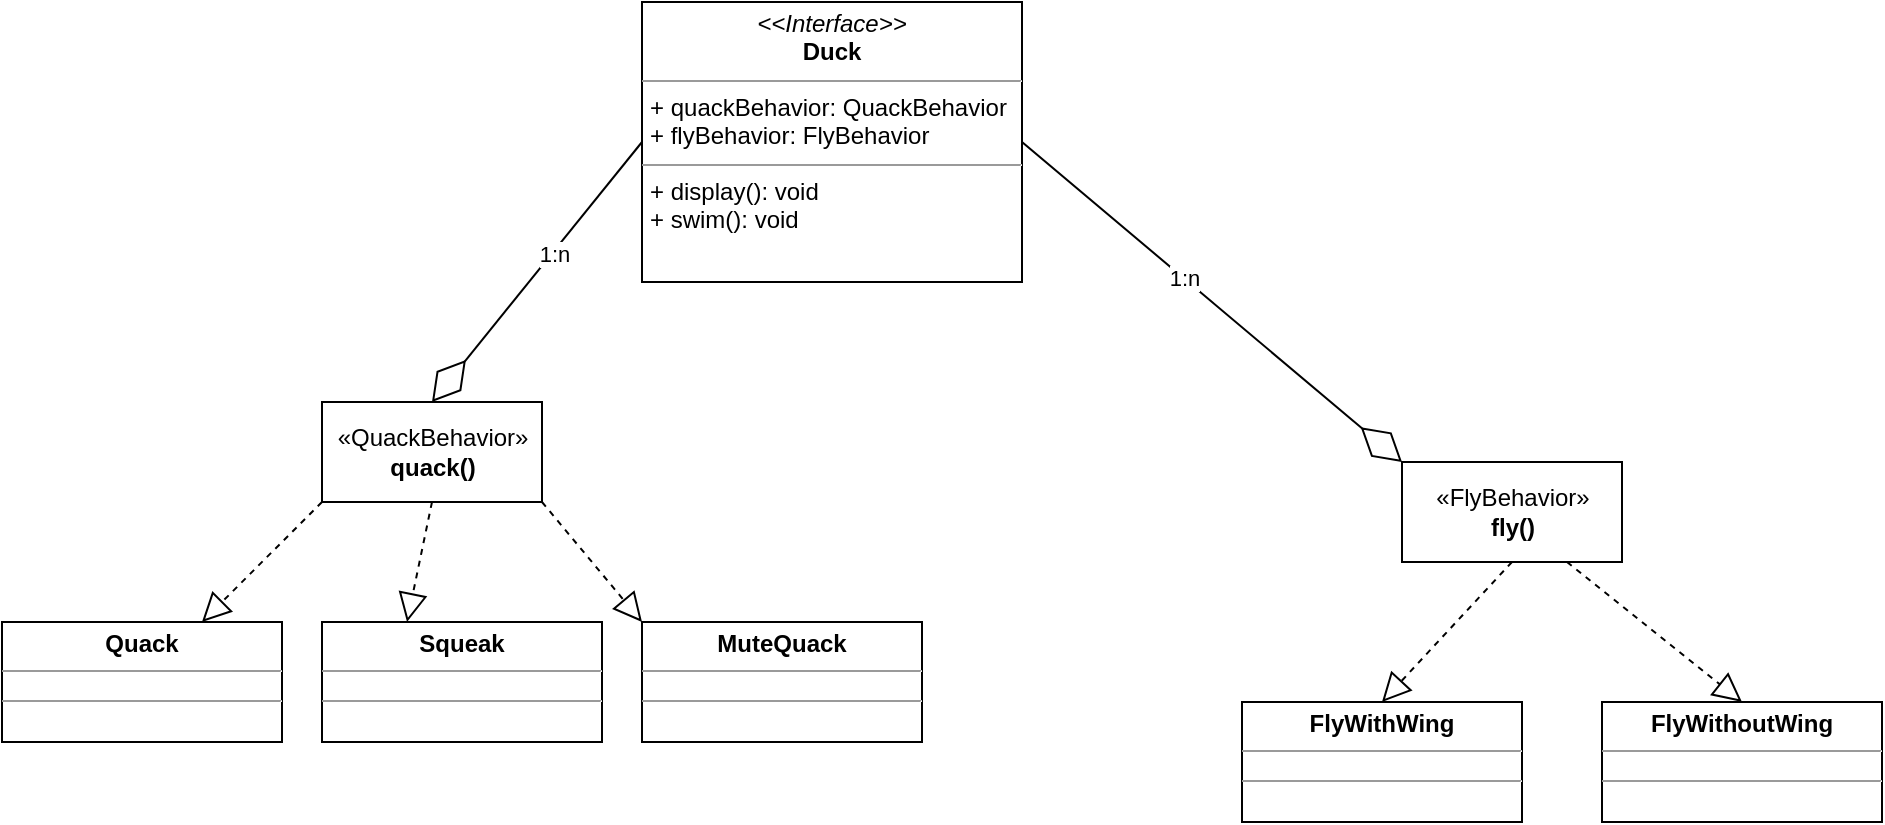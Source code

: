 <mxfile version="20.2.3" type="github"><diagram id="icUPr85gVULtw-Xcq88j" name="Page-1"><mxGraphModel dx="1888" dy="1647" grid="1" gridSize="10" guides="1" tooltips="1" connect="1" arrows="1" fold="1" page="1" pageScale="1" pageWidth="850" pageHeight="1100" math="0" shadow="0"><root><mxCell id="0"/><mxCell id="1" parent="0"/><mxCell id="CmULtkXq3946uS_v6fGJ-1" value="«FlyBehavior»&lt;br&gt;&lt;b&gt;fly()&lt;/b&gt;" style="html=1;" vertex="1" parent="1"><mxGeometry x="620" y="40" width="110" height="50" as="geometry"/></mxCell><mxCell id="CmULtkXq3946uS_v6fGJ-8" value="" style="endArrow=block;dashed=1;endFill=0;endSize=12;html=1;rounded=0;exitX=0.5;exitY=1;exitDx=0;exitDy=0;entryX=0.5;entryY=0;entryDx=0;entryDy=0;" edge="1" parent="1" source="CmULtkXq3946uS_v6fGJ-1" target="CmULtkXq3946uS_v6fGJ-9"><mxGeometry width="160" relative="1" as="geometry"><mxPoint x="340" y="280" as="sourcePoint"/><mxPoint x="440" y="160" as="targetPoint"/></mxGeometry></mxCell><mxCell id="CmULtkXq3946uS_v6fGJ-9" value="&lt;p style=&quot;margin:0px;margin-top:4px;text-align:center;&quot;&gt;&lt;b&gt;FlyWithWing&lt;/b&gt;&lt;/p&gt;&lt;hr size=&quot;1&quot;&gt;&lt;div style=&quot;height:2px;&quot;&gt;&lt;/div&gt;&lt;hr size=&quot;1&quot;&gt;&lt;div style=&quot;height:2px;&quot;&gt;&lt;/div&gt;" style="verticalAlign=top;align=left;overflow=fill;fontSize=12;fontFamily=Helvetica;html=1;" vertex="1" parent="1"><mxGeometry x="540" y="160" width="140" height="60" as="geometry"/></mxCell><mxCell id="CmULtkXq3946uS_v6fGJ-10" value="&lt;p style=&quot;margin:0px;margin-top:4px;text-align:center;&quot;&gt;&lt;b&gt;FlyWithoutWing&lt;/b&gt;&lt;/p&gt;&lt;hr size=&quot;1&quot;&gt;&lt;div style=&quot;height:2px;&quot;&gt;&lt;/div&gt;&lt;hr size=&quot;1&quot;&gt;&lt;div style=&quot;height:2px;&quot;&gt;&lt;/div&gt;" style="verticalAlign=top;align=left;overflow=fill;fontSize=12;fontFamily=Helvetica;html=1;" vertex="1" parent="1"><mxGeometry x="720" y="160" width="140" height="60" as="geometry"/></mxCell><mxCell id="CmULtkXq3946uS_v6fGJ-11" value="" style="endArrow=block;dashed=1;endFill=0;endSize=12;html=1;rounded=0;exitX=0.75;exitY=1;exitDx=0;exitDy=0;entryX=0.5;entryY=0;entryDx=0;entryDy=0;" edge="1" parent="1" source="CmULtkXq3946uS_v6fGJ-1" target="CmULtkXq3946uS_v6fGJ-10"><mxGeometry width="160" relative="1" as="geometry"><mxPoint x="505" y="100" as="sourcePoint"/><mxPoint x="450" y="170" as="targetPoint"/></mxGeometry></mxCell><mxCell id="CmULtkXq3946uS_v6fGJ-12" value="«QuackBehavior»&lt;br&gt;&lt;b&gt;quack()&lt;/b&gt;" style="html=1;" vertex="1" parent="1"><mxGeometry x="80" y="10" width="110" height="50" as="geometry"/></mxCell><mxCell id="CmULtkXq3946uS_v6fGJ-13" value="&lt;p style=&quot;margin:0px;margin-top:4px;text-align:center;&quot;&gt;&lt;b&gt;Quack&lt;/b&gt;&lt;/p&gt;&lt;hr size=&quot;1&quot;&gt;&lt;div style=&quot;height:2px;&quot;&gt;&lt;/div&gt;&lt;hr size=&quot;1&quot;&gt;&lt;div style=&quot;height:2px;&quot;&gt;&lt;/div&gt;" style="verticalAlign=top;align=left;overflow=fill;fontSize=12;fontFamily=Helvetica;html=1;" vertex="1" parent="1"><mxGeometry x="-80" y="120" width="140" height="60" as="geometry"/></mxCell><mxCell id="CmULtkXq3946uS_v6fGJ-15" value="&lt;p style=&quot;margin:0px;margin-top:4px;text-align:center;&quot;&gt;&lt;b&gt;Squeak&lt;/b&gt;&lt;/p&gt;&lt;hr size=&quot;1&quot;&gt;&lt;div style=&quot;height:2px;&quot;&gt;&lt;/div&gt;&lt;hr size=&quot;1&quot;&gt;&lt;div style=&quot;height:2px;&quot;&gt;&lt;/div&gt;" style="verticalAlign=top;align=left;overflow=fill;fontSize=12;fontFamily=Helvetica;html=1;" vertex="1" parent="1"><mxGeometry x="80" y="120" width="140" height="60" as="geometry"/></mxCell><mxCell id="CmULtkXq3946uS_v6fGJ-17" value="" style="endArrow=block;dashed=1;endFill=0;endSize=12;html=1;rounded=0;exitX=1;exitY=1;exitDx=0;exitDy=0;entryX=0;entryY=0;entryDx=0;entryDy=0;" edge="1" parent="1" source="CmULtkXq3946uS_v6fGJ-12" target="CmULtkXq3946uS_v6fGJ-20"><mxGeometry width="160" relative="1" as="geometry"><mxPoint x="190" y="80" as="sourcePoint"/><mxPoint x="265" y="120" as="targetPoint"/></mxGeometry></mxCell><mxCell id="CmULtkXq3946uS_v6fGJ-18" value="" style="endArrow=block;dashed=1;endFill=0;endSize=12;html=1;rounded=0;exitX=0.5;exitY=1;exitDx=0;exitDy=0;" edge="1" parent="1" source="CmULtkXq3946uS_v6fGJ-12"><mxGeometry width="160" relative="1" as="geometry"><mxPoint x="177.5" y="50" as="sourcePoint"/><mxPoint x="122.5" y="120" as="targetPoint"/></mxGeometry></mxCell><mxCell id="CmULtkXq3946uS_v6fGJ-19" value="" style="endArrow=block;dashed=1;endFill=0;endSize=12;html=1;rounded=0;exitX=0;exitY=1;exitDx=0;exitDy=0;" edge="1" parent="1" source="CmULtkXq3946uS_v6fGJ-12" target="CmULtkXq3946uS_v6fGJ-13"><mxGeometry width="160" relative="1" as="geometry"><mxPoint x="15" y="50" as="sourcePoint"/><mxPoint x="-40" y="120" as="targetPoint"/></mxGeometry></mxCell><mxCell id="CmULtkXq3946uS_v6fGJ-20" value="&lt;p style=&quot;margin:0px;margin-top:4px;text-align:center;&quot;&gt;&lt;b&gt;MuteQuack&lt;/b&gt;&lt;/p&gt;&lt;hr size=&quot;1&quot;&gt;&lt;div style=&quot;height:2px;&quot;&gt;&lt;/div&gt;&lt;hr size=&quot;1&quot;&gt;&lt;div style=&quot;height:2px;&quot;&gt;&lt;/div&gt;" style="verticalAlign=top;align=left;overflow=fill;fontSize=12;fontFamily=Helvetica;html=1;" vertex="1" parent="1"><mxGeometry x="240" y="120" width="140" height="60" as="geometry"/></mxCell><mxCell id="CmULtkXq3946uS_v6fGJ-22" value="&lt;p style=&quot;margin:0px;margin-top:4px;text-align:center;&quot;&gt;&lt;i&gt;&amp;lt;&amp;lt;Interface&amp;gt;&amp;gt;&lt;/i&gt;&lt;br&gt;&lt;b&gt;Duck&lt;/b&gt;&lt;/p&gt;&lt;hr size=&quot;1&quot;&gt;&lt;p style=&quot;margin:0px;margin-left:4px;&quot;&gt;+ quackBehavior: QuackBehavior&lt;br&gt;+ flyBehavior: FlyBehavior&lt;/p&gt;&lt;hr size=&quot;1&quot;&gt;&lt;p style=&quot;margin:0px;margin-left:4px;&quot;&gt;+ display(): void&lt;br&gt;+ swim(): void&lt;/p&gt;" style="verticalAlign=top;align=left;overflow=fill;fontSize=12;fontFamily=Helvetica;html=1;" vertex="1" parent="1"><mxGeometry x="240" y="-190" width="190" height="140" as="geometry"/></mxCell><mxCell id="CmULtkXq3946uS_v6fGJ-23" value="" style="endArrow=diamondThin;endFill=0;endSize=24;html=1;rounded=0;entryX=0.5;entryY=0;entryDx=0;entryDy=0;exitX=0;exitY=0.5;exitDx=0;exitDy=0;" edge="1" parent="1" source="CmULtkXq3946uS_v6fGJ-22" target="CmULtkXq3946uS_v6fGJ-12"><mxGeometry width="160" relative="1" as="geometry"><mxPoint x="55" y="-100" as="sourcePoint"/><mxPoint x="215" y="-100" as="targetPoint"/></mxGeometry></mxCell><mxCell id="CmULtkXq3946uS_v6fGJ-25" value="1:n" style="edgeLabel;html=1;align=center;verticalAlign=middle;resizable=0;points=[];" vertex="1" connectable="0" parent="CmULtkXq3946uS_v6fGJ-23"><mxGeometry x="-0.149" y="1" relative="1" as="geometry"><mxPoint as="offset"/></mxGeometry></mxCell><mxCell id="CmULtkXq3946uS_v6fGJ-24" value="" style="endArrow=diamondThin;endFill=0;endSize=24;html=1;rounded=0;entryX=0;entryY=0;entryDx=0;entryDy=0;exitX=1;exitY=0.5;exitDx=0;exitDy=0;" edge="1" parent="1" source="CmULtkXq3946uS_v6fGJ-22" target="CmULtkXq3946uS_v6fGJ-1"><mxGeometry width="160" relative="1" as="geometry"><mxPoint x="250" y="-110" as="sourcePoint"/><mxPoint x="145" y="20" as="targetPoint"/><Array as="points"/></mxGeometry></mxCell><mxCell id="CmULtkXq3946uS_v6fGJ-26" value="1:n" style="edgeLabel;html=1;align=center;verticalAlign=middle;resizable=0;points=[];" vertex="1" connectable="0" parent="CmULtkXq3946uS_v6fGJ-24"><mxGeometry x="-0.153" relative="1" as="geometry"><mxPoint as="offset"/></mxGeometry></mxCell></root></mxGraphModel></diagram></mxfile>